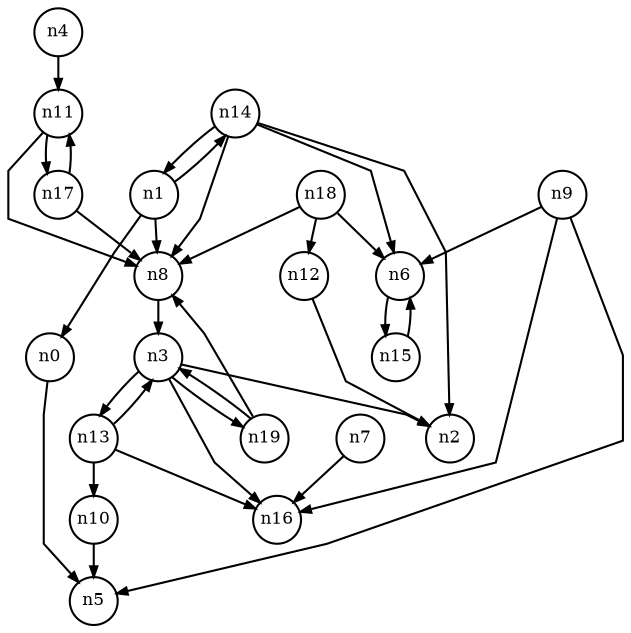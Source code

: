 digraph G{
splines=polyline;
ranksep=0.22;
nodesep=0.22;
nodesize=0.16;
fontsize=8
edge [arrowsize=0.5]
node [fontsize=8 shape=circle width=0.32 fixedsize=shape];

n0 -> n5
n1 -> n0
n1 -> n8
n1 -> n14
n8 -> n3
n14 -> n2
n14 -> n6
n14 -> n8
n14 -> n1
n3 -> n2
n3 -> n16
n3 -> n19
n3 -> n13
n19 -> n8
n19 -> n3
n11 -> n8
n11 -> n17
n4 -> n11
n7 -> n16
n9 -> n5
n9 -> n6
n9 -> n16
n6 -> n15
n10 -> n5
n12 -> n2
n13 -> n3
n13 -> n10
n13 -> n16
n15 -> n6
n17 -> n8
n17 -> n11
n18 -> n6
n18 -> n8
n18 -> n12
}
